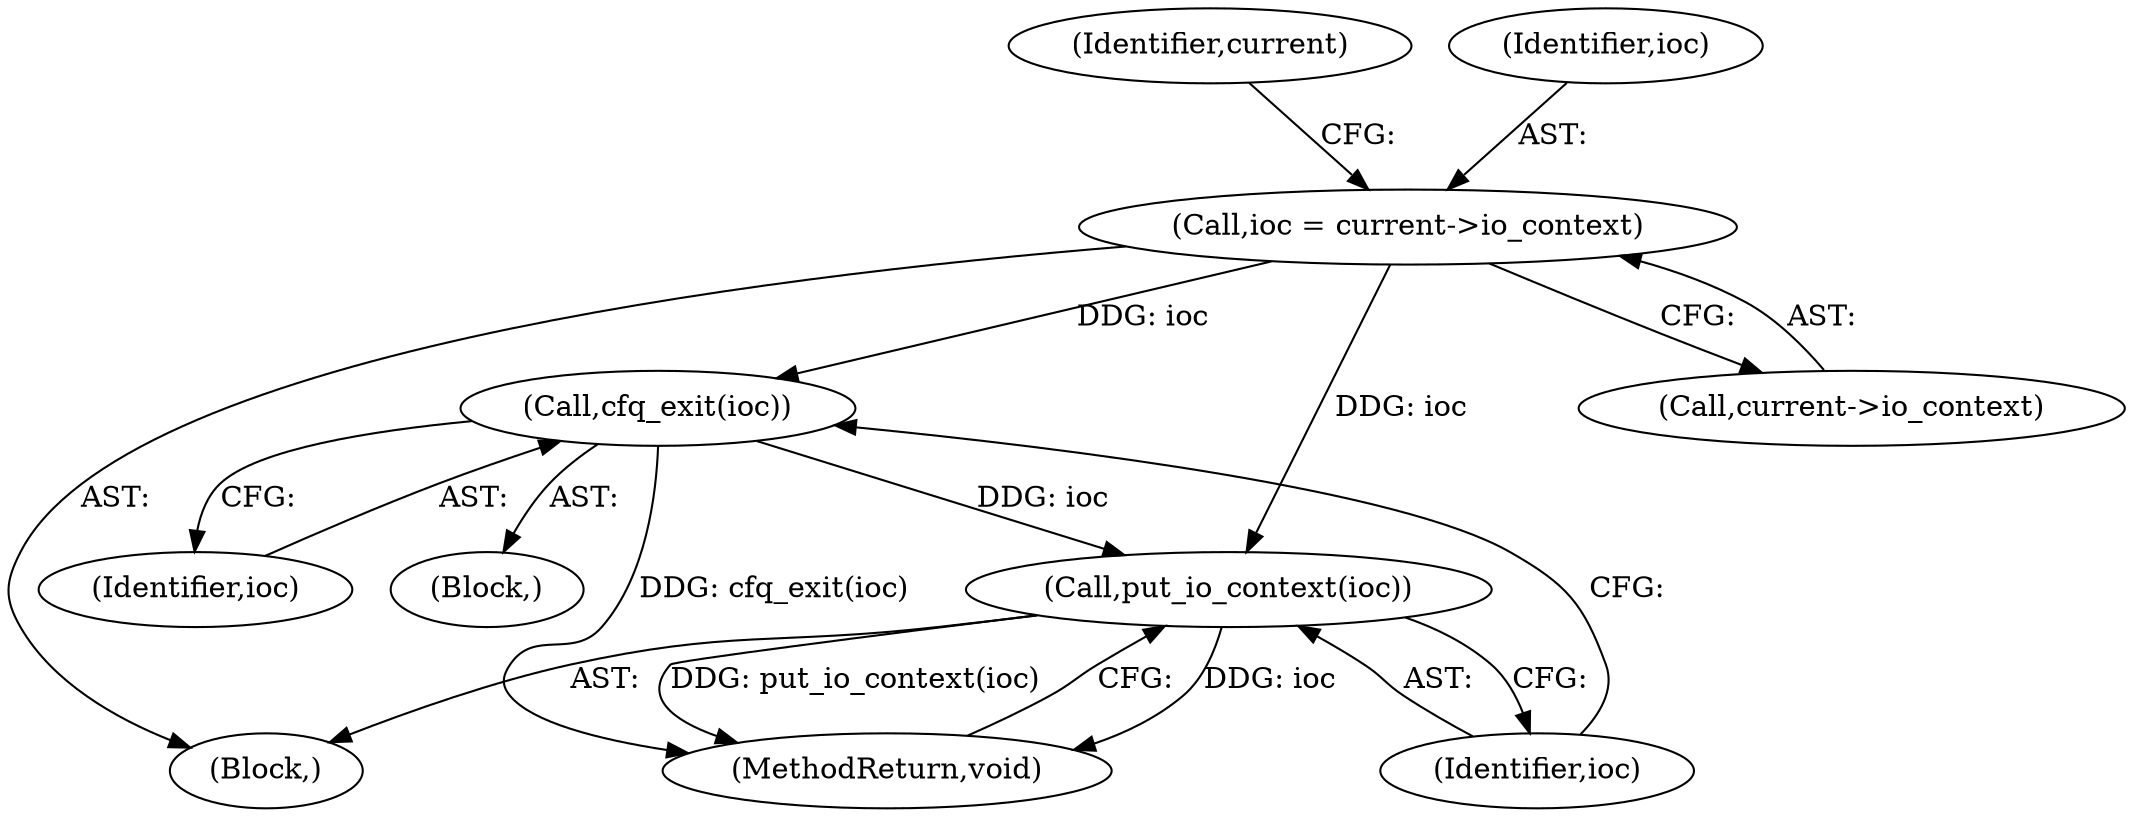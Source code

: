digraph "1_linux_b69f2292063d2caf37ca9aec7d63ded203701bf3@pointer" {
"1000139" [label="(Call,cfq_exit(ioc))"];
"1000106" [label="(Call,ioc = current->io_context)"];
"1000141" [label="(Call,put_io_context(ioc))"];
"1000113" [label="(Identifier,current)"];
"1000108" [label="(Call,current->io_context)"];
"1000139" [label="(Call,cfq_exit(ioc))"];
"1000107" [label="(Identifier,ioc)"];
"1000102" [label="(Block,)"];
"1000106" [label="(Call,ioc = current->io_context)"];
"1000143" [label="(MethodReturn,void)"];
"1000140" [label="(Identifier,ioc)"];
"1000141" [label="(Call,put_io_context(ioc))"];
"1000142" [label="(Identifier,ioc)"];
"1000124" [label="(Block,)"];
"1000139" -> "1000124"  [label="AST: "];
"1000139" -> "1000140"  [label="CFG: "];
"1000140" -> "1000139"  [label="AST: "];
"1000142" -> "1000139"  [label="CFG: "];
"1000139" -> "1000143"  [label="DDG: cfq_exit(ioc)"];
"1000106" -> "1000139"  [label="DDG: ioc"];
"1000139" -> "1000141"  [label="DDG: ioc"];
"1000106" -> "1000102"  [label="AST: "];
"1000106" -> "1000108"  [label="CFG: "];
"1000107" -> "1000106"  [label="AST: "];
"1000108" -> "1000106"  [label="AST: "];
"1000113" -> "1000106"  [label="CFG: "];
"1000106" -> "1000141"  [label="DDG: ioc"];
"1000141" -> "1000102"  [label="AST: "];
"1000141" -> "1000142"  [label="CFG: "];
"1000142" -> "1000141"  [label="AST: "];
"1000143" -> "1000141"  [label="CFG: "];
"1000141" -> "1000143"  [label="DDG: ioc"];
"1000141" -> "1000143"  [label="DDG: put_io_context(ioc)"];
}
